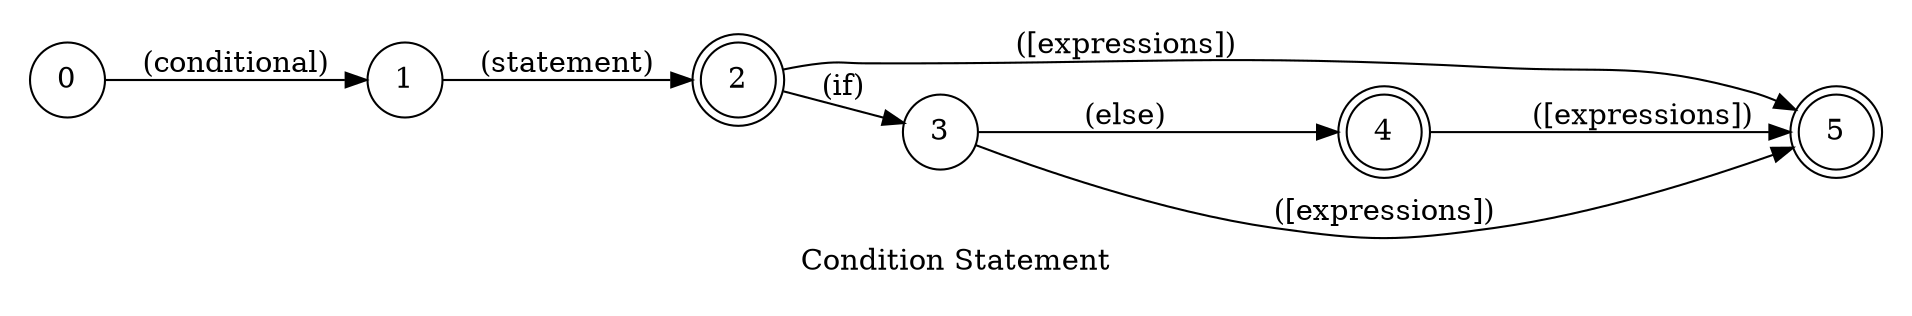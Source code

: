 digraph Condition {
    id="condition";
    label="Condition Statement";
    lang="en-US";
    langName="English";
    pad="0.2";
    rankdir=LR;
    node[shape=doublecircle]; 2 4 5;
    node[shape=circle];

    0 -> 1 [label="(conditional)"];
    1 -> 2 [label="(statement)"];
    2 -> 3 [label="(if)"];
    3 -> 4 [label="(else)", store=otherwise, normalizer=boolean];
    {2 3 4} -> 5 [label="([expressions])", store=condition];

    title="Creates a if/else statement";
    desc="Creates a if/else statement with the provided expression as condition";

    examples="
        conditional statement,
        conditional statement [expressions],
        conditional statement if [expressions],
        conditional statement if else [expressions]
    ";
}